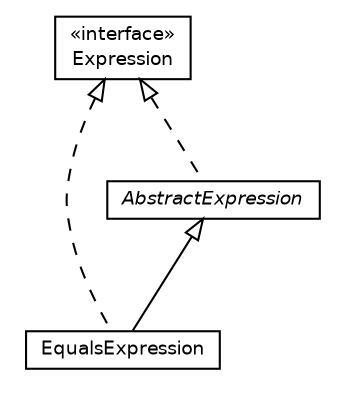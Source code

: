 #!/usr/local/bin/dot
#
# Class diagram 
# Generated by UMLGraph version R5_6 (http://www.umlgraph.org/)
#

digraph G {
	edge [fontname="Helvetica",fontsize=10,labelfontname="Helvetica",labelfontsize=10];
	node [fontname="Helvetica",fontsize=10,shape=plaintext];
	nodesep=0.25;
	ranksep=0.5;
	// net.ljcomputing.sql.expression.EqualsExpression
	c26 [label=<<table title="net.ljcomputing.sql.expression.EqualsExpression" border="0" cellborder="1" cellspacing="0" cellpadding="2" port="p" href="./EqualsExpression.html">
		<tr><td><table border="0" cellspacing="0" cellpadding="1">
<tr><td align="center" balign="center"> EqualsExpression </td></tr>
		</table></td></tr>
		</table>>, URL="./EqualsExpression.html", fontname="Helvetica", fontcolor="black", fontsize=9.0];
	// net.ljcomputing.sql.expression.Expression
	c27 [label=<<table title="net.ljcomputing.sql.expression.Expression" border="0" cellborder="1" cellspacing="0" cellpadding="2" port="p" href="./Expression.html">
		<tr><td><table border="0" cellspacing="0" cellpadding="1">
<tr><td align="center" balign="center"> &#171;interface&#187; </td></tr>
<tr><td align="center" balign="center"> Expression </td></tr>
		</table></td></tr>
		</table>>, URL="./Expression.html", fontname="Helvetica", fontcolor="black", fontsize=9.0];
	// net.ljcomputing.sql.expression.AbstractExpression
	c28 [label=<<table title="net.ljcomputing.sql.expression.AbstractExpression" border="0" cellborder="1" cellspacing="0" cellpadding="2" port="p" href="./AbstractExpression.html">
		<tr><td><table border="0" cellspacing="0" cellpadding="1">
<tr><td align="center" balign="center"><font face="Helvetica-Oblique"> AbstractExpression </font></td></tr>
		</table></td></tr>
		</table>>, URL="./AbstractExpression.html", fontname="Helvetica", fontcolor="black", fontsize=9.0];
	//net.ljcomputing.sql.expression.EqualsExpression extends net.ljcomputing.sql.expression.AbstractExpression
	c28:p -> c26:p [dir=back,arrowtail=empty];
	//net.ljcomputing.sql.expression.EqualsExpression implements net.ljcomputing.sql.expression.Expression
	c27:p -> c26:p [dir=back,arrowtail=empty,style=dashed];
	//net.ljcomputing.sql.expression.AbstractExpression implements net.ljcomputing.sql.expression.Expression
	c27:p -> c28:p [dir=back,arrowtail=empty,style=dashed];
}

